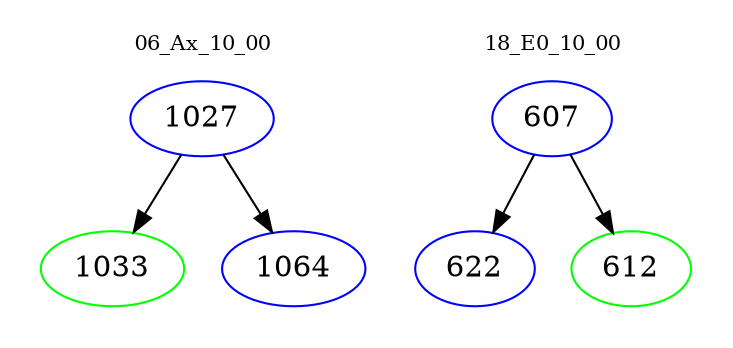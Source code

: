 digraph{
subgraph cluster_0 {
color = white
label = "06_Ax_10_00";
fontsize=10;
T0_1027 [label="1027", color="blue"]
T0_1027 -> T0_1033 [color="black"]
T0_1033 [label="1033", color="green"]
T0_1027 -> T0_1064 [color="black"]
T0_1064 [label="1064", color="blue"]
}
subgraph cluster_1 {
color = white
label = "18_E0_10_00";
fontsize=10;
T1_607 [label="607", color="blue"]
T1_607 -> T1_622 [color="black"]
T1_622 [label="622", color="blue"]
T1_607 -> T1_612 [color="black"]
T1_612 [label="612", color="green"]
}
}
